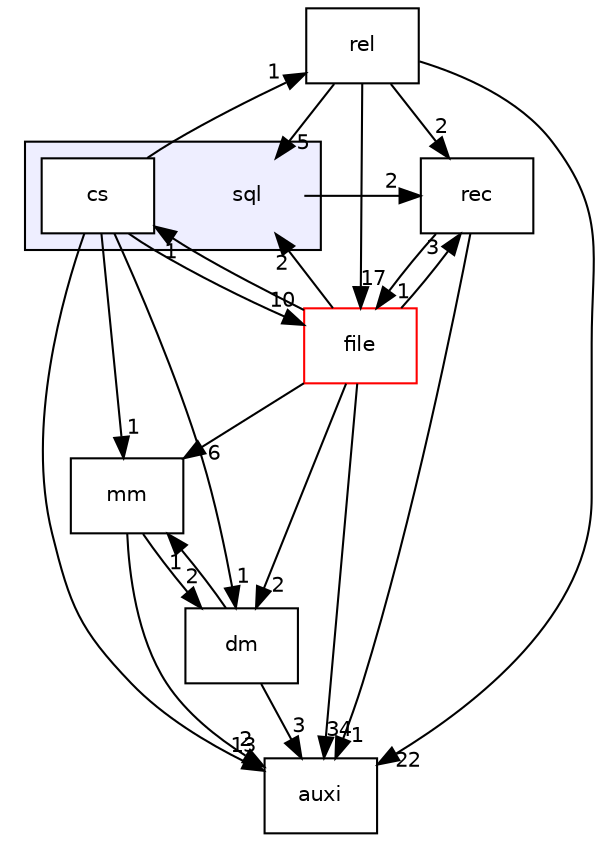 digraph "sql" {
  bgcolor=transparent;
  compound=true
  node [ fontsize="10", fontname="Helvetica"];
  edge [ labelfontsize="10", labelfontname="Helvetica"];
  subgraph clusterdir_5bd71961b401a432086d0fb290a87f3f {
    graph [ bgcolor="#eeeeff", pencolor="black", label="" URL="dir_5bd71961b401a432086d0fb290a87f3f.html"];
    dir_5bd71961b401a432086d0fb290a87f3f [shape=plaintext label="sql"];
    dir_139c299d75702e59deac57484ebaa7d8 [shape=box label="cs" color="black" fillcolor="white" style="filled" URL="dir_139c299d75702e59deac57484ebaa7d8.html"];
  }
  dir_fb6598a949f0f53f82ac9a1a956124c7 [shape=box label="file" color="red" URL="dir_fb6598a949f0f53f82ac9a1a956124c7.html"];
  dir_fc11452e4696bd8c0943c731770ef0fd [shape=box label="mm" URL="dir_fc11452e4696bd8c0943c731770ef0fd.html"];
  dir_47c25c331c075fe16f320299349474de [shape=box label="rec" URL="dir_47c25c331c075fe16f320299349474de.html"];
  dir_fceb8c84259f2f7a80548922c61f7c5a [shape=box label="dm" URL="dir_fceb8c84259f2f7a80548922c61f7c5a.html"];
  dir_0b8cd375c317792b95eba87076cd6518 [shape=box label="rel" URL="dir_0b8cd375c317792b95eba87076cd6518.html"];
  dir_55aed34cd3f6ec638757940cb3108f99 [shape=box label="auxi" URL="dir_55aed34cd3f6ec638757940cb3108f99.html"];
  dir_fb6598a949f0f53f82ac9a1a956124c7->dir_139c299d75702e59deac57484ebaa7d8 [headlabel="1", labeldistance=1.5 headhref="dir_000001_000009.html"];
  dir_fb6598a949f0f53f82ac9a1a956124c7->dir_fc11452e4696bd8c0943c731770ef0fd [headlabel="6", labeldistance=1.5 headhref="dir_000001_000004.html"];
  dir_fb6598a949f0f53f82ac9a1a956124c7->dir_47c25c331c075fe16f320299349474de [headlabel="3", labeldistance=1.5 headhref="dir_000001_000006.html"];
  dir_fb6598a949f0f53f82ac9a1a956124c7->dir_fceb8c84259f2f7a80548922c61f7c5a [headlabel="2", labeldistance=1.5 headhref="dir_000001_000002.html"];
  dir_fb6598a949f0f53f82ac9a1a956124c7->dir_5bd71961b401a432086d0fb290a87f3f [headlabel="2", labeldistance=1.5 headhref="dir_000001_000008.html"];
  dir_fb6598a949f0f53f82ac9a1a956124c7->dir_55aed34cd3f6ec638757940cb3108f99 [headlabel="34", labeldistance=1.5 headhref="dir_000001_000000.html"];
  dir_139c299d75702e59deac57484ebaa7d8->dir_fb6598a949f0f53f82ac9a1a956124c7 [headlabel="10", labeldistance=1.5 headhref="dir_000009_000001.html"];
  dir_139c299d75702e59deac57484ebaa7d8->dir_fc11452e4696bd8c0943c731770ef0fd [headlabel="1", labeldistance=1.5 headhref="dir_000009_000004.html"];
  dir_139c299d75702e59deac57484ebaa7d8->dir_fceb8c84259f2f7a80548922c61f7c5a [headlabel="1", labeldistance=1.5 headhref="dir_000009_000002.html"];
  dir_139c299d75702e59deac57484ebaa7d8->dir_0b8cd375c317792b95eba87076cd6518 [headlabel="1", labeldistance=1.5 headhref="dir_000009_000007.html"];
  dir_139c299d75702e59deac57484ebaa7d8->dir_55aed34cd3f6ec638757940cb3108f99 [headlabel="13", labeldistance=1.5 headhref="dir_000009_000000.html"];
  dir_fc11452e4696bd8c0943c731770ef0fd->dir_fceb8c84259f2f7a80548922c61f7c5a [headlabel="2", labeldistance=1.5 headhref="dir_000004_000002.html"];
  dir_fc11452e4696bd8c0943c731770ef0fd->dir_55aed34cd3f6ec638757940cb3108f99 [headlabel="2", labeldistance=1.5 headhref="dir_000004_000000.html"];
  dir_47c25c331c075fe16f320299349474de->dir_fb6598a949f0f53f82ac9a1a956124c7 [headlabel="1", labeldistance=1.5 headhref="dir_000006_000001.html"];
  dir_47c25c331c075fe16f320299349474de->dir_55aed34cd3f6ec638757940cb3108f99 [headlabel="1", labeldistance=1.5 headhref="dir_000006_000000.html"];
  dir_fceb8c84259f2f7a80548922c61f7c5a->dir_fc11452e4696bd8c0943c731770ef0fd [headlabel="1", labeldistance=1.5 headhref="dir_000002_000004.html"];
  dir_fceb8c84259f2f7a80548922c61f7c5a->dir_55aed34cd3f6ec638757940cb3108f99 [headlabel="3", labeldistance=1.5 headhref="dir_000002_000000.html"];
  dir_0b8cd375c317792b95eba87076cd6518->dir_fb6598a949f0f53f82ac9a1a956124c7 [headlabel="17", labeldistance=1.5 headhref="dir_000007_000001.html"];
  dir_0b8cd375c317792b95eba87076cd6518->dir_47c25c331c075fe16f320299349474de [headlabel="2", labeldistance=1.5 headhref="dir_000007_000006.html"];
  dir_0b8cd375c317792b95eba87076cd6518->dir_5bd71961b401a432086d0fb290a87f3f [headlabel="5", labeldistance=1.5 headhref="dir_000007_000008.html"];
  dir_0b8cd375c317792b95eba87076cd6518->dir_55aed34cd3f6ec638757940cb3108f99 [headlabel="22", labeldistance=1.5 headhref="dir_000007_000000.html"];
  dir_5bd71961b401a432086d0fb290a87f3f->dir_47c25c331c075fe16f320299349474de [headlabel="2", labeldistance=1.5 headhref="dir_000008_000006.html"];
}
